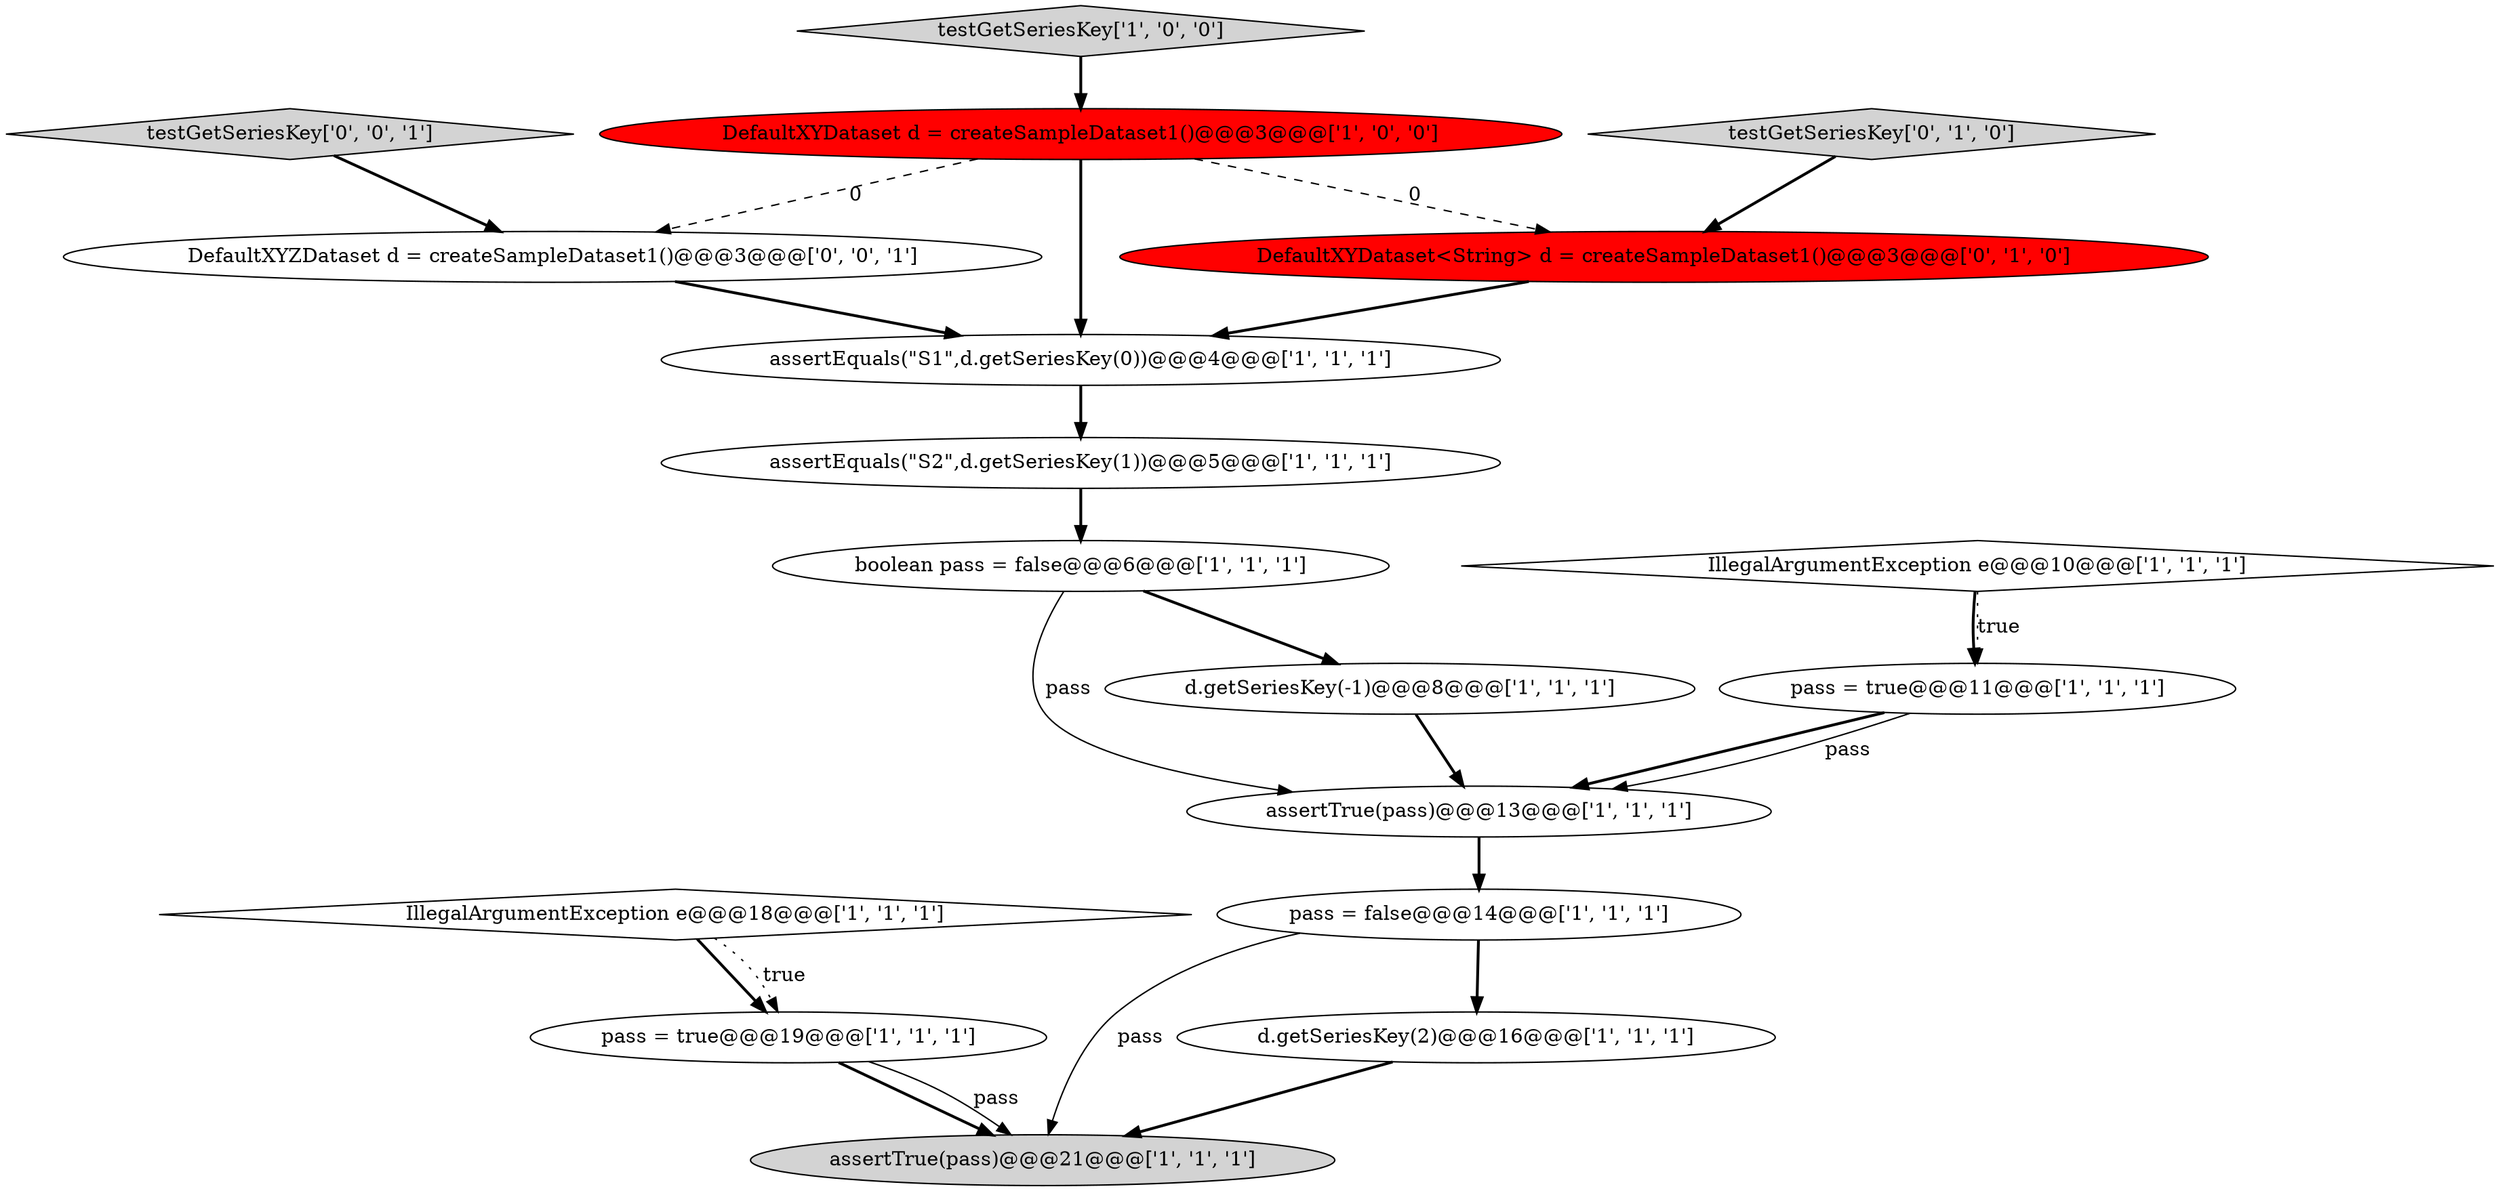 digraph {
8 [style = filled, label = "pass = true@@@11@@@['1', '1', '1']", fillcolor = white, shape = ellipse image = "AAA0AAABBB1BBB"];
7 [style = filled, label = "pass = true@@@19@@@['1', '1', '1']", fillcolor = white, shape = ellipse image = "AAA0AAABBB1BBB"];
6 [style = filled, label = "boolean pass = false@@@6@@@['1', '1', '1']", fillcolor = white, shape = ellipse image = "AAA0AAABBB1BBB"];
15 [style = filled, label = "testGetSeriesKey['0', '1', '0']", fillcolor = lightgray, shape = diamond image = "AAA0AAABBB2BBB"];
17 [style = filled, label = "testGetSeriesKey['0', '0', '1']", fillcolor = lightgray, shape = diamond image = "AAA0AAABBB3BBB"];
16 [style = filled, label = "DefaultXYZDataset d = createSampleDataset1()@@@3@@@['0', '0', '1']", fillcolor = white, shape = ellipse image = "AAA0AAABBB3BBB"];
10 [style = filled, label = "assertTrue(pass)@@@13@@@['1', '1', '1']", fillcolor = white, shape = ellipse image = "AAA0AAABBB1BBB"];
1 [style = filled, label = "pass = false@@@14@@@['1', '1', '1']", fillcolor = white, shape = ellipse image = "AAA0AAABBB1BBB"];
12 [style = filled, label = "IllegalArgumentException e@@@18@@@['1', '1', '1']", fillcolor = white, shape = diamond image = "AAA0AAABBB1BBB"];
4 [style = filled, label = "assertEquals(\"S1\",d.getSeriesKey(0))@@@4@@@['1', '1', '1']", fillcolor = white, shape = ellipse image = "AAA0AAABBB1BBB"];
11 [style = filled, label = "IllegalArgumentException e@@@10@@@['1', '1', '1']", fillcolor = white, shape = diamond image = "AAA0AAABBB1BBB"];
3 [style = filled, label = "testGetSeriesKey['1', '0', '0']", fillcolor = lightgray, shape = diamond image = "AAA0AAABBB1BBB"];
9 [style = filled, label = "assertTrue(pass)@@@21@@@['1', '1', '1']", fillcolor = lightgray, shape = ellipse image = "AAA0AAABBB1BBB"];
5 [style = filled, label = "assertEquals(\"S2\",d.getSeriesKey(1))@@@5@@@['1', '1', '1']", fillcolor = white, shape = ellipse image = "AAA0AAABBB1BBB"];
13 [style = filled, label = "DefaultXYDataset d = createSampleDataset1()@@@3@@@['1', '0', '0']", fillcolor = red, shape = ellipse image = "AAA1AAABBB1BBB"];
14 [style = filled, label = "DefaultXYDataset<String> d = createSampleDataset1()@@@3@@@['0', '1', '0']", fillcolor = red, shape = ellipse image = "AAA1AAABBB2BBB"];
2 [style = filled, label = "d.getSeriesKey(2)@@@16@@@['1', '1', '1']", fillcolor = white, shape = ellipse image = "AAA0AAABBB1BBB"];
0 [style = filled, label = "d.getSeriesKey(-1)@@@8@@@['1', '1', '1']", fillcolor = white, shape = ellipse image = "AAA0AAABBB1BBB"];
8->10 [style = bold, label=""];
8->10 [style = solid, label="pass"];
15->14 [style = bold, label=""];
6->10 [style = solid, label="pass"];
6->0 [style = bold, label=""];
2->9 [style = bold, label=""];
12->7 [style = bold, label=""];
13->14 [style = dashed, label="0"];
7->9 [style = bold, label=""];
0->10 [style = bold, label=""];
5->6 [style = bold, label=""];
13->16 [style = dashed, label="0"];
3->13 [style = bold, label=""];
11->8 [style = bold, label=""];
7->9 [style = solid, label="pass"];
11->8 [style = dotted, label="true"];
1->2 [style = bold, label=""];
16->4 [style = bold, label=""];
12->7 [style = dotted, label="true"];
10->1 [style = bold, label=""];
4->5 [style = bold, label=""];
17->16 [style = bold, label=""];
1->9 [style = solid, label="pass"];
14->4 [style = bold, label=""];
13->4 [style = bold, label=""];
}
